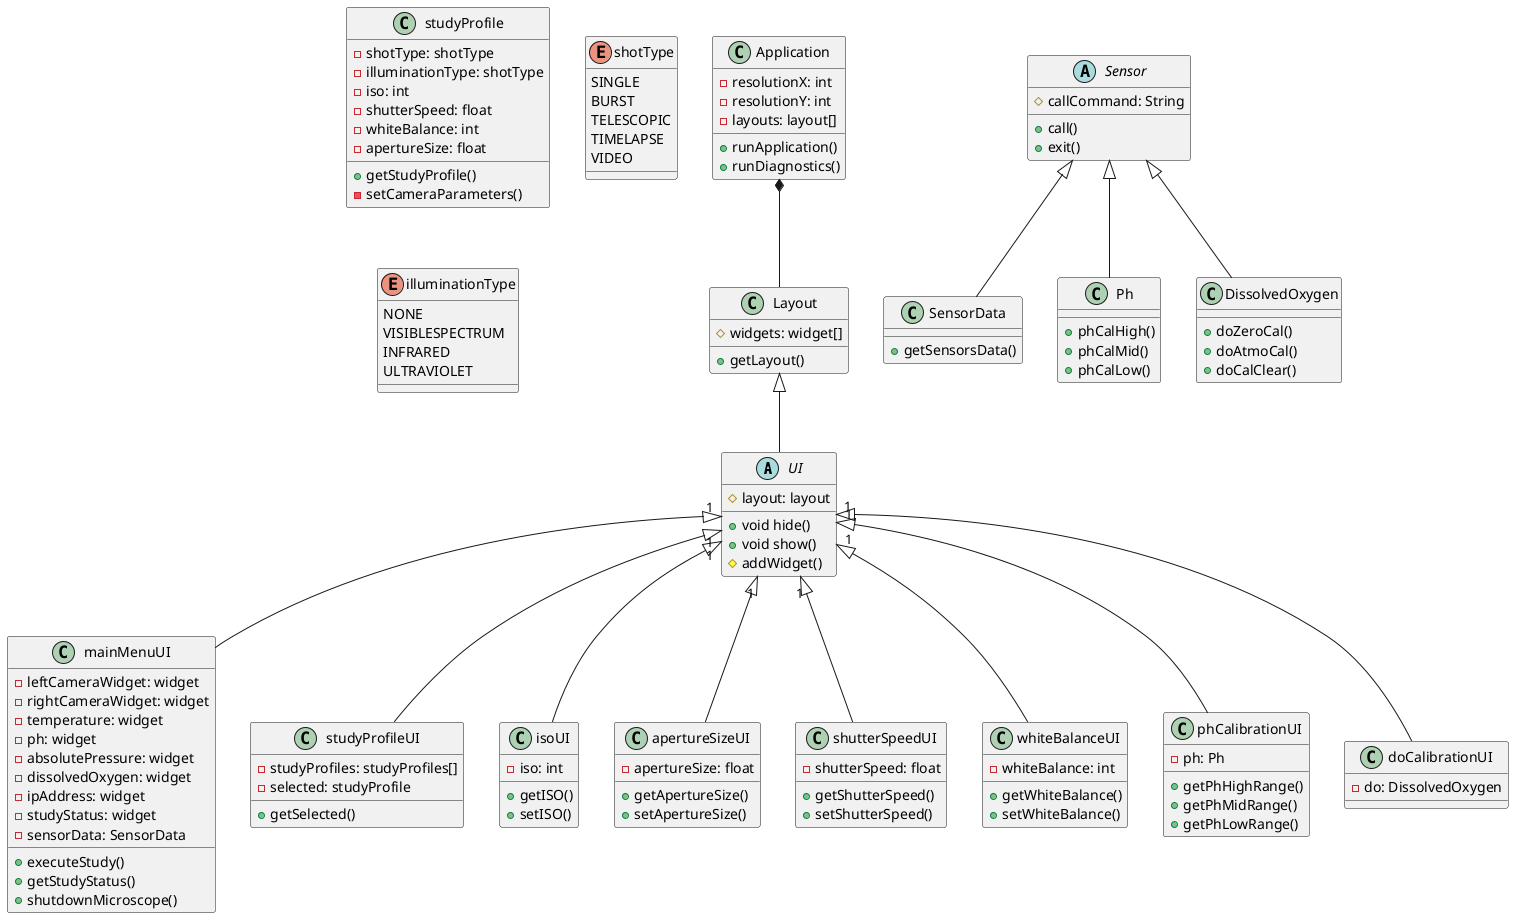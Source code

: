 @startuml
abstract class "UI" {
	 # layout: layout
	 + void hide()
	 + void show()
	 # addWidget()
}
class "Application" {
      - resolutionX: int
      - resolutionY: int
      - layouts: layout[]
      + runApplication()
      + runDiagnostics()
}
class "Layout" {
      # widgets: widget[]
      + getLayout()
}
class mainMenuUI {
      - leftCameraWidget: widget
      - rightCameraWidget: widget
      - temperature: widget
      - ph: widget
      - absolutePressure: widget
      - dissolvedOxygen: widget
      - ipAddress: widget
      - studyStatus: widget
      - sensorData: SensorData
      + executeStudy()
      + getStudyStatus()
      + shutdownMicroscope()
}
class studyProfileUI {
      - studyProfiles: studyProfiles[]
      - selected: studyProfile
      + getSelected()
}
class isoUI {
      - iso: int
      + getISO()
      + setISO()
}
class apertureSizeUI {
      - apertureSize: float
      + getApertureSize()
      + setApertureSize()
}
class shutterSpeedUI {
      - shutterSpeed: float
      + getShutterSpeed()
      + setShutterSpeed()
}
class whiteBalanceUI {
      - whiteBalance: int
      + getWhiteBalance()
      + setWhiteBalance()
}
class phCalibrationUI {
	- ph: Ph
        + getPhHighRange()	
        + getPhMidRange()	
        + getPhLowRange()	
}
class doCalibrationUI {
	- do: DissolvedOxygen
}
Class studyProfile {
     - shotType: shotType
     - illuminationType: shotType
     - iso: int
     - shutterSpeed: float
     - whiteBalance: int
     - apertureSize: float
     + getStudyProfile()
     - setCameraParameters()
}
abstract class Sensor {
     # callCommand: String
     + call()
     + exit()
}
class SensorData {
     + getSensorsData()
}
class Ph {
      + phCalHigh()
      + phCalMid()
      + phCalLow()
}
class DissolvedOxygen {
      + doZeroCal()
      + doAtmoCal()
      + doCalClear()
}
enum shotType {
     SINGLE
     BURST
     TELESCOPIC
     TIMELAPSE
     VIDEO
}
enum illuminationType {
     NONE
     VISIBLESPECTRUM
     INFRARED
     ULTRAVIOLET
}
Application *-- Layout
Layout <|-- UI
UI "1" <|-- mainMenuUI
UI "1" <|-- isoUI
UI "1" <|-- whiteBalanceUI
UI "1" <|-- studyProfileUI
UI "1" <|-- apertureSizeUI
UI "1" <|-- shutterSpeedUI
UI "1" <|-- phCalibrationUI
UI "1" <|-- doCalibrationUI
Sensor <|-- SensorData
Sensor <|-- DissolvedOxygen
Sensor <|-- Ph
@enduml
